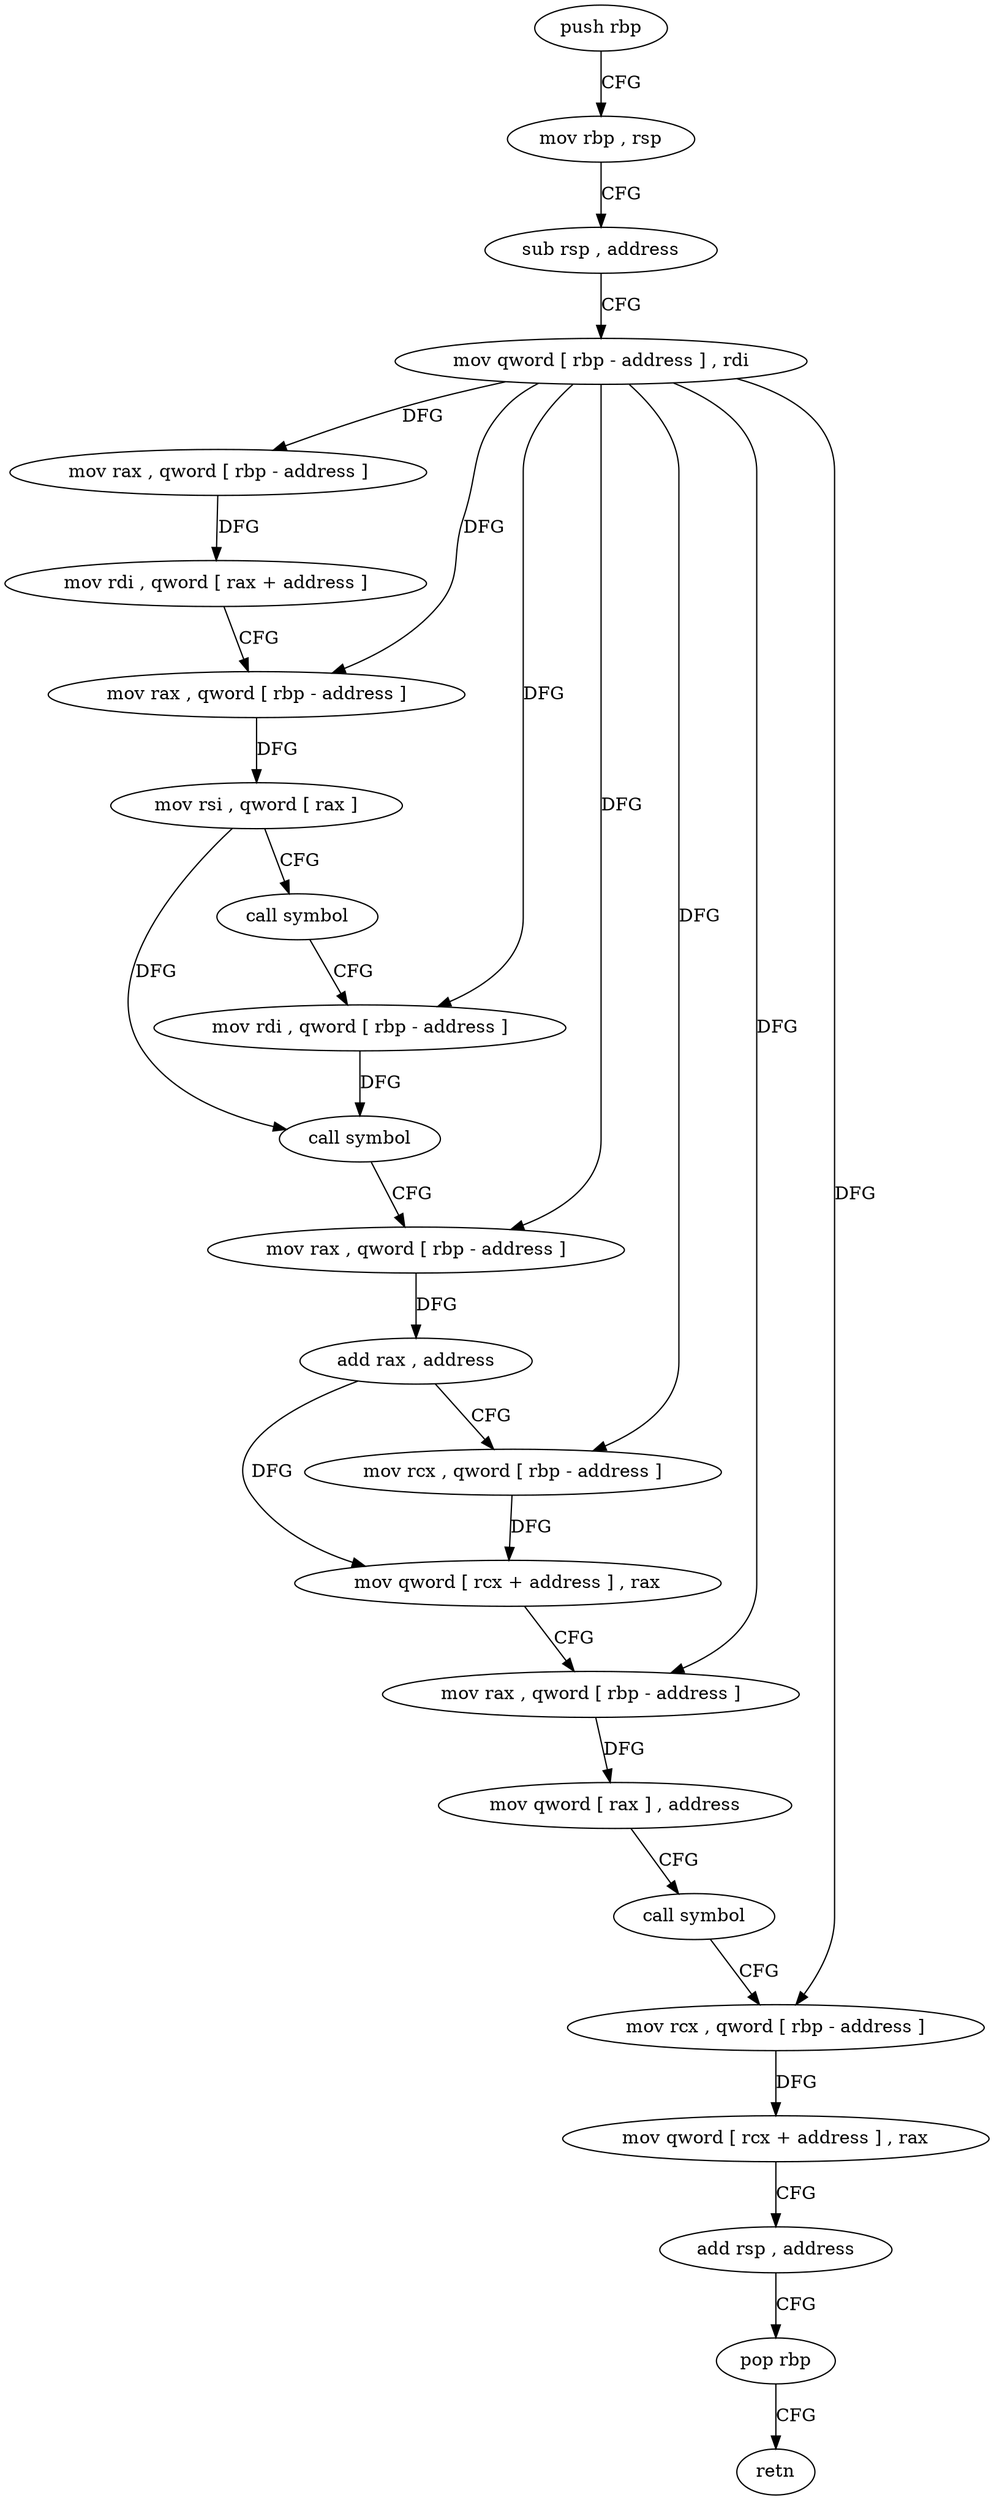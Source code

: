 digraph "func" {
"488576" [label = "push rbp" ]
"488577" [label = "mov rbp , rsp" ]
"488580" [label = "sub rsp , address" ]
"488584" [label = "mov qword [ rbp - address ] , rdi" ]
"488588" [label = "mov rax , qword [ rbp - address ]" ]
"488592" [label = "mov rdi , qword [ rax + address ]" ]
"488596" [label = "mov rax , qword [ rbp - address ]" ]
"488600" [label = "mov rsi , qword [ rax ]" ]
"488603" [label = "call symbol" ]
"488608" [label = "mov rdi , qword [ rbp - address ]" ]
"488612" [label = "call symbol" ]
"488617" [label = "mov rax , qword [ rbp - address ]" ]
"488621" [label = "add rax , address" ]
"488627" [label = "mov rcx , qword [ rbp - address ]" ]
"488631" [label = "mov qword [ rcx + address ] , rax" ]
"488635" [label = "mov rax , qword [ rbp - address ]" ]
"488639" [label = "mov qword [ rax ] , address" ]
"488646" [label = "call symbol" ]
"488651" [label = "mov rcx , qword [ rbp - address ]" ]
"488655" [label = "mov qword [ rcx + address ] , rax" ]
"488659" [label = "add rsp , address" ]
"488663" [label = "pop rbp" ]
"488664" [label = "retn" ]
"488576" -> "488577" [ label = "CFG" ]
"488577" -> "488580" [ label = "CFG" ]
"488580" -> "488584" [ label = "CFG" ]
"488584" -> "488588" [ label = "DFG" ]
"488584" -> "488596" [ label = "DFG" ]
"488584" -> "488608" [ label = "DFG" ]
"488584" -> "488617" [ label = "DFG" ]
"488584" -> "488627" [ label = "DFG" ]
"488584" -> "488635" [ label = "DFG" ]
"488584" -> "488651" [ label = "DFG" ]
"488588" -> "488592" [ label = "DFG" ]
"488592" -> "488596" [ label = "CFG" ]
"488596" -> "488600" [ label = "DFG" ]
"488600" -> "488603" [ label = "CFG" ]
"488600" -> "488612" [ label = "DFG" ]
"488603" -> "488608" [ label = "CFG" ]
"488608" -> "488612" [ label = "DFG" ]
"488612" -> "488617" [ label = "CFG" ]
"488617" -> "488621" [ label = "DFG" ]
"488621" -> "488627" [ label = "CFG" ]
"488621" -> "488631" [ label = "DFG" ]
"488627" -> "488631" [ label = "DFG" ]
"488631" -> "488635" [ label = "CFG" ]
"488635" -> "488639" [ label = "DFG" ]
"488639" -> "488646" [ label = "CFG" ]
"488646" -> "488651" [ label = "CFG" ]
"488651" -> "488655" [ label = "DFG" ]
"488655" -> "488659" [ label = "CFG" ]
"488659" -> "488663" [ label = "CFG" ]
"488663" -> "488664" [ label = "CFG" ]
}

